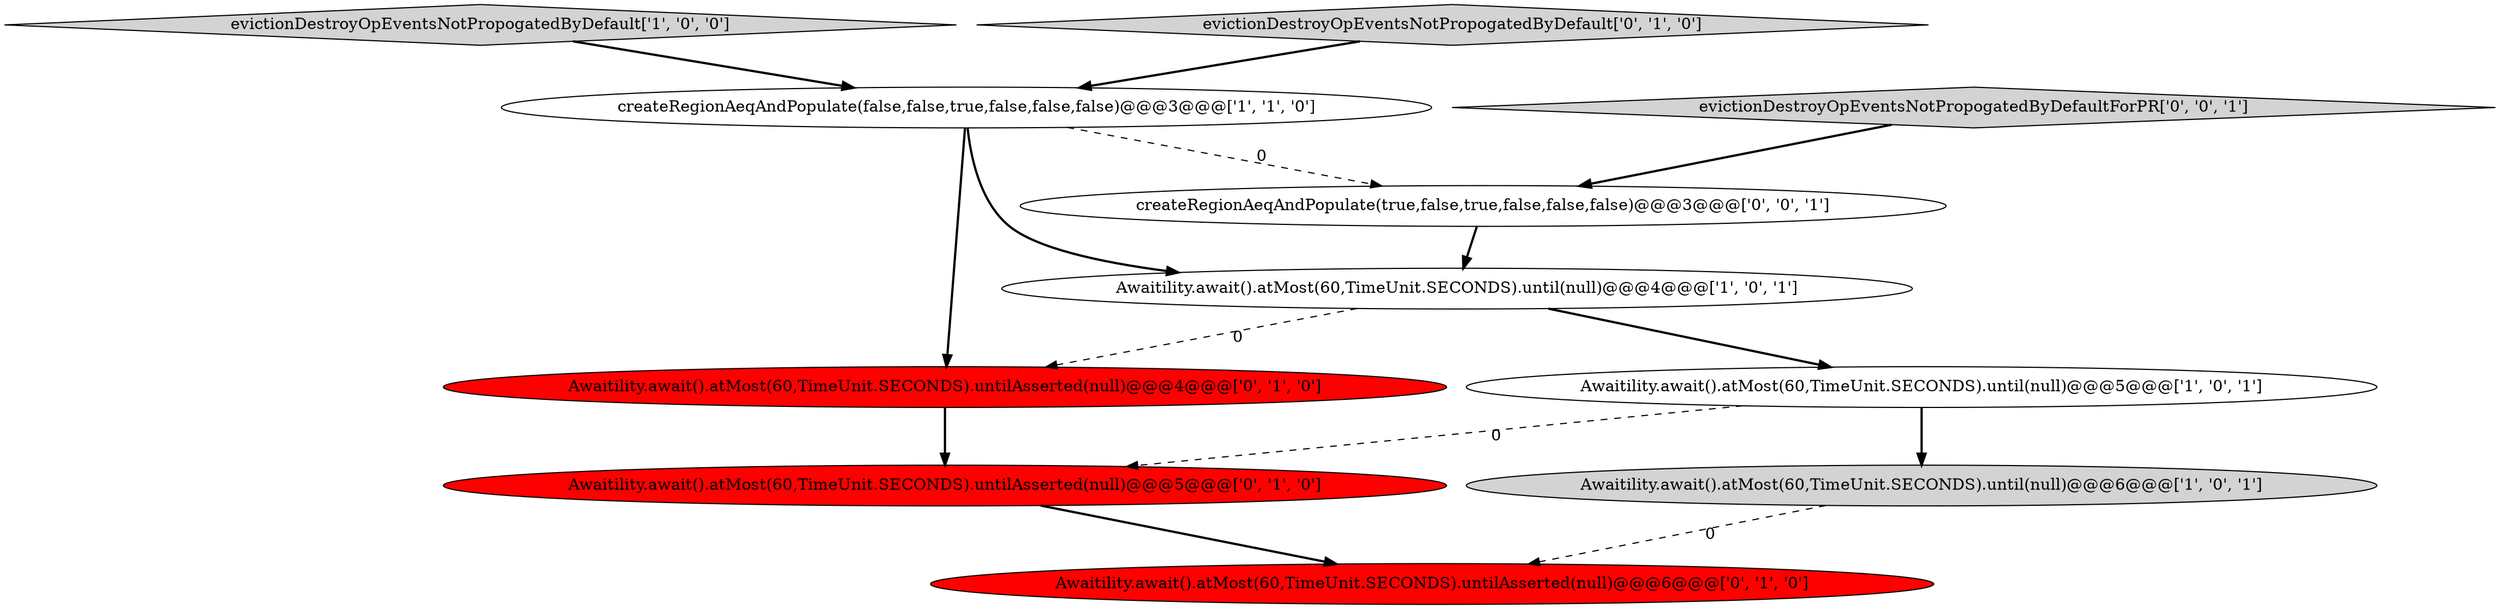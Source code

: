 digraph {
4 [style = filled, label = "evictionDestroyOpEventsNotPropogatedByDefault['1', '0', '0']", fillcolor = lightgray, shape = diamond image = "AAA0AAABBB1BBB"];
9 [style = filled, label = "createRegionAeqAndPopulate(true,false,true,false,false,false)@@@3@@@['0', '0', '1']", fillcolor = white, shape = ellipse image = "AAA0AAABBB3BBB"];
5 [style = filled, label = "Awaitility.await().atMost(60,TimeUnit.SECONDS).untilAsserted(null)@@@5@@@['0', '1', '0']", fillcolor = red, shape = ellipse image = "AAA1AAABBB2BBB"];
0 [style = filled, label = "createRegionAeqAndPopulate(false,false,true,false,false,false)@@@3@@@['1', '1', '0']", fillcolor = white, shape = ellipse image = "AAA0AAABBB1BBB"];
10 [style = filled, label = "evictionDestroyOpEventsNotPropogatedByDefaultForPR['0', '0', '1']", fillcolor = lightgray, shape = diamond image = "AAA0AAABBB3BBB"];
3 [style = filled, label = "Awaitility.await().atMost(60,TimeUnit.SECONDS).until(null)@@@6@@@['1', '0', '1']", fillcolor = lightgray, shape = ellipse image = "AAA0AAABBB1BBB"];
1 [style = filled, label = "Awaitility.await().atMost(60,TimeUnit.SECONDS).until(null)@@@5@@@['1', '0', '1']", fillcolor = white, shape = ellipse image = "AAA0AAABBB1BBB"];
7 [style = filled, label = "Awaitility.await().atMost(60,TimeUnit.SECONDS).untilAsserted(null)@@@4@@@['0', '1', '0']", fillcolor = red, shape = ellipse image = "AAA1AAABBB2BBB"];
2 [style = filled, label = "Awaitility.await().atMost(60,TimeUnit.SECONDS).until(null)@@@4@@@['1', '0', '1']", fillcolor = white, shape = ellipse image = "AAA0AAABBB1BBB"];
8 [style = filled, label = "Awaitility.await().atMost(60,TimeUnit.SECONDS).untilAsserted(null)@@@6@@@['0', '1', '0']", fillcolor = red, shape = ellipse image = "AAA1AAABBB2BBB"];
6 [style = filled, label = "evictionDestroyOpEventsNotPropogatedByDefault['0', '1', '0']", fillcolor = lightgray, shape = diamond image = "AAA0AAABBB2BBB"];
1->3 [style = bold, label=""];
3->8 [style = dashed, label="0"];
5->8 [style = bold, label=""];
7->5 [style = bold, label=""];
10->9 [style = bold, label=""];
6->0 [style = bold, label=""];
1->5 [style = dashed, label="0"];
0->9 [style = dashed, label="0"];
2->7 [style = dashed, label="0"];
9->2 [style = bold, label=""];
2->1 [style = bold, label=""];
4->0 [style = bold, label=""];
0->2 [style = bold, label=""];
0->7 [style = bold, label=""];
}
